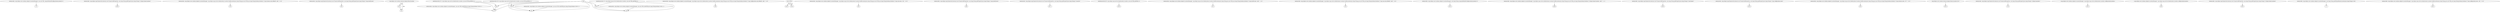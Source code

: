 digraph g {
0[label="staticinvoke <org.eclipse.core.runtime.adaptor.LocationManager: java.net.URL computeSharedConfigurationLocation()>()"]
1[label="r0"]
0->1[label=""]
2[label="staticinvoke <org.eclipse.osgi.framework.internal.core.FrameworkProperties: java.lang.String getProperty(java.lang.String)>('eclipse.home.location')"]
3[label="$r35"]
2->3[label=""]
4[label="staticinvoke <org.eclipse.core.runtime.adaptor.LocationManager: org.eclipse.osgi.service.datalocation.Location buildLocation(java.lang.String,java.net.URL,java.lang.String,boolean,boolean)>('osgi.instance.area.default', null, '', 0, 0)"]
5[label="r25"]
4->5[label=""]
6[label="staticinvoke <org.eclipse.osgi.framework.internal.core.FrameworkProperties: java.lang.String getProperty(java.lang.String)>('osgi.install.area')"]
7[label="$r5"]
6->7[label=""]
8[label="org.eclipse.core.runtime.internal.adaptor.BasicLocation"]
9[label="$r11"]
8->9[label="type"]
10[label="interfaceinvoke r25.<org.eclipse.osgi.service.datalocation.Location: java.net.URL getURL()>()"]
11[label="r27"]
10->11[label=""]
12[label="staticinvoke <org.eclipse.core.runtime.adaptor.LocationManager: org.eclipse.osgi.service.datalocation.Location buildLocation(java.lang.String,java.net.URL,java.lang.String,boolean,boolean)>('osgi.configuration.area.default', null, '', 0, 0)"]
13[label="r28"]
12->13[label=""]
14[label="java.io.File"]
15[label="$r19"]
14->15[label="type"]
16[label="staticinvoke <org.eclipse.core.runtime.adaptor.LocationManager: org.eclipse.osgi.service.datalocation.Location buildLocation(java.lang.String,java.net.URL,java.lang.String,boolean,boolean)>('osgi.user.area', r24, '', 0, 0)"]
17[label="$r3"]
16->17[label=""]
18[label="staticinvoke <org.eclipse.core.runtime.adaptor.LocationManager: java.net.URL buildURL(java.lang.String,boolean)>($r15, 1)"]
19[label="r30"]
18->19[label=""]
20[label="staticinvoke <org.eclipse.osgi.framework.internal.core.FrameworkProperties: java.lang.String getProperty(java.lang.String)>('osgi.install.area')"]
21[label="$r6"]
20->21[label=""]
22[label="staticinvoke <org.eclipse.core.runtime.adaptor.LocationManager: java.net.URL buildURL(java.lang.String,boolean)>($r21, 1)"]
23[label="r24"]
22->23[label=""]
24[label="staticinvoke <org.eclipse.osgi.framework.internal.core.FrameworkProperties: java.lang.String getProperty(java.lang.String)>('user.dir')"]
25[label="$r17"]
24->25[label=""]
26[label="$r29"]
26->19[label=""]
27[label="interfaceinvoke $r9.<org.eclipse.osgi.service.datalocation.Location: java.net.URL getURL()>()"]
28[label="$r10"]
27->28[label=""]
29[label="staticinvoke <org.eclipse.core.runtime.adaptor.LocationManager: org.eclipse.osgi.service.datalocation.Location buildLocation(java.lang.String,java.net.URL,java.lang.String,boolean,boolean)>('osgi.install.area', null, '', 1, 0)"]
30[label="$r2"]
29->30[label=""]
31[label="staticinvoke <org.eclipse.core.runtime.adaptor.LocationManager: org.eclipse.osgi.service.datalocation.Location buildLocation(java.lang.String,java.net.URL,java.lang.String,boolean,boolean)>('osgi.user.area.default', null, '', 0, 0)"]
32[label="r22"]
31->32[label=""]
33[label="staticinvoke <org.eclipse.core.runtime.adaptor.LocationManager: java.lang.String computeDefaultConfigurationLocation()>()"]
34[label="$r15"]
33->34[label=""]
35[label="staticinvoke <org.eclipse.core.runtime.adaptor.LocationManager: java.net.URL buildURL(java.lang.String,boolean)>($r18, 1)"]
35->11[label=""]
36[label="staticinvoke <org.eclipse.core.runtime.adaptor.LocationManager: org.eclipse.osgi.service.datalocation.Location buildLocation(java.lang.String,java.net.URL,java.lang.String,boolean,boolean)>('eclipse.home.location', null, '', 1, 1)"]
37[label="$r36"]
36->37[label=""]
38[label="$r26"]
38->11[label=""]
39[label="$r23"]
39->23[label=""]
40[label="staticinvoke <org.eclipse.osgi.framework.internal.core.FrameworkProperties: java.lang.String getProperty(java.lang.String)>('user.home')"]
41[label="$r20"]
40->41[label=""]
42[label="staticinvoke <org.eclipse.osgi.framework.internal.core.FrameworkProperties: java.lang.String getProperty(java.lang.String)>('osgi.configuration.area')"]
43[label="$r14"]
42->43[label=""]
44[label="null"]
44->19[label=""]
45[label="staticinvoke <org.eclipse.core.runtime.adaptor.LocationManager: org.eclipse.osgi.service.datalocation.Location buildLocation(java.lang.String,java.net.URL,java.lang.String,boolean,boolean)>('osgi.instance.area', r27, '', 0, 0)"]
46[label="$r4"]
45->46[label=""]
47[label="(org.eclipse.core.runtime.internal.adaptor.BasicLocation) $r12"]
48[label="$r13"]
47->48[label=""]
10->38[label=""]
49[label="staticinvoke <org.eclipse.osgi.framework.internal.core.FrameworkProperties: java.lang.String getProperty(java.lang.String)>('eclipse.launcher')"]
50[label="r34"]
49->50[label=""]
51[label="r32"]
8->51[label="type"]
52[label="interfaceinvoke r22.<org.eclipse.osgi.service.datalocation.Location: java.net.URL getURL()>()"]
52->39[label=""]
53[label="$r16"]
14->53[label="type"]
54[label="interfaceinvoke r28.<org.eclipse.osgi.service.datalocation.Location: java.net.URL getURL()>()"]
54->26[label=""]
52->23[label=""]
44->26[label=""]
55[label="<org.eclipse.core.runtime.adaptor.LocationManager: org.eclipse.osgi.service.datalocation.Location configurationLocation>"]
56[label="$r12"]
55->56[label=""]
57[label="<org.eclipse.core.runtime.adaptor.LocationManager: org.eclipse.osgi.service.datalocation.Location configurationLocation>"]
58[label="$r9"]
57->58[label=""]
44->23[label=""]
9->51[label=""]
54->19[label=""]
44->39[label=""]
59[label="staticinvoke <org.eclipse.osgi.framework.internal.core.FrameworkProperties: java.lang.String getProperty(java.lang.String)>('eclipse.home.location')"]
60[label="$r33"]
59->60[label=""]
61[label="staticinvoke <org.eclipse.core.runtime.adaptor.LocationManager: java.lang.String getEclipseHomeLocation(java.lang.String)>(r34)"]
62[label="r1"]
61->62[label=""]
44->38[label=""]
63[label="staticinvoke <org.eclipse.core.runtime.adaptor.LocationManager: org.eclipse.osgi.service.datalocation.Location buildLocation(java.lang.String,java.net.URL,java.lang.String,boolean,boolean)>('osgi.configuration.area', r30, '', 0, 0)"]
64[label="$r31"]
63->64[label=""]
44->11[label=""]
}